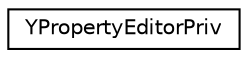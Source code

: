 digraph "Graphical Class Hierarchy"
{
 // LATEX_PDF_SIZE
  edge [fontname="Helvetica",fontsize="10",labelfontname="Helvetica",labelfontsize="10"];
  node [fontname="Helvetica",fontsize="10",shape=record];
  rankdir="LR";
  Node0 [label="YPropertyEditorPriv",height=0.2,width=0.4,color="black", fillcolor="white", style="filled",URL="$classYPropertyEditorPriv.html",tooltip=" "];
}
